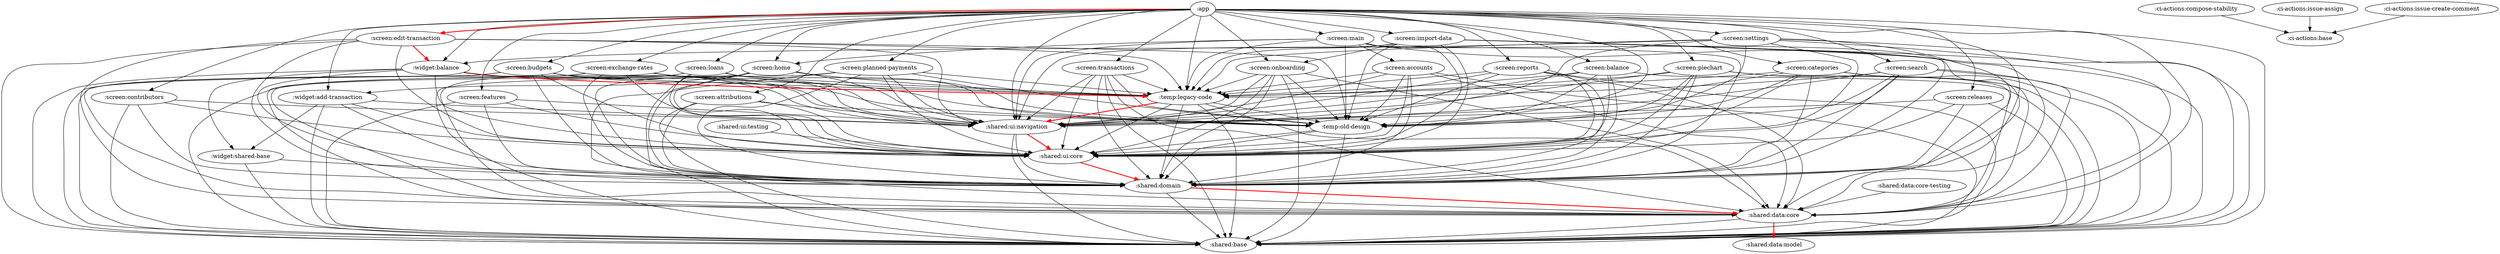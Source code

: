 digraph G {
":app" -> ":screen:attributions"
":app" -> ":screen:balance"
":app" -> ":screen:budgets"
":app" -> ":screen:categories"
":app" -> ":screen:contributors"
":app" -> ":screen:edit-transaction" [color=red style=bold]
":app" -> ":screen:exchange-rates"
":app" -> ":screen:features"
":app" -> ":screen:home"
":app" -> ":screen:import-data"
":app" -> ":screen:loans"
":app" -> ":screen:main"
":app" -> ":screen:onboarding"
":app" -> ":screen:piechart"
":app" -> ":screen:planned-payments"
":app" -> ":screen:releases"
":app" -> ":screen:reports"
":app" -> ":screen:search"
":app" -> ":screen:settings"
":app" -> ":screen:transactions"
":app" -> ":shared:base"
":app" -> ":shared:data:core"
":app" -> ":shared:domain"
":app" -> ":shared:ui:navigation"
":app" -> ":temp:legacy-code"
":app" -> ":temp:old-design"
":app" -> ":widget:add-transaction"
":app" -> ":widget:balance"
":screen:attributions" -> ":shared:base"
":screen:attributions" -> ":shared:domain"
":screen:attributions" -> ":shared:ui:core"
":screen:attributions" -> ":shared:ui:navigation"
":screen:balance" -> ":shared:base"
":screen:balance" -> ":shared:domain"
":screen:balance" -> ":shared:ui:core"
":screen:balance" -> ":shared:ui:navigation"
":screen:balance" -> ":temp:legacy-code"
":screen:balance" -> ":temp:old-design"
":screen:budgets" -> ":shared:base"
":screen:budgets" -> ":shared:data:core"
":screen:budgets" -> ":shared:domain"
":screen:budgets" -> ":shared:ui:core"
":screen:budgets" -> ":shared:ui:navigation"
":screen:budgets" -> ":temp:legacy-code"
":screen:budgets" -> ":temp:old-design"
":screen:categories" -> ":shared:base"
":screen:categories" -> ":shared:data:core"
":screen:categories" -> ":shared:domain"
":screen:categories" -> ":shared:ui:core"
":screen:categories" -> ":shared:ui:navigation"
":screen:categories" -> ":temp:legacy-code"
":screen:categories" -> ":temp:old-design"
":screen:contributors" -> ":shared:base"
":screen:contributors" -> ":shared:domain"
":screen:contributors" -> ":shared:ui:core"
":screen:contributors" -> ":shared:ui:navigation"
":screen:edit-transaction" -> ":shared:base"
":screen:edit-transaction" -> ":shared:data:core"
":screen:edit-transaction" -> ":shared:domain"
":screen:edit-transaction" -> ":shared:ui:core"
":screen:edit-transaction" -> ":shared:ui:navigation"
":screen:edit-transaction" -> ":temp:legacy-code"
":screen:edit-transaction" -> ":temp:old-design"
":screen:edit-transaction" -> ":widget:balance" [color=red style=bold]
":screen:exchange-rates" -> ":shared:base"
":screen:exchange-rates" -> ":shared:data:core"
":screen:exchange-rates" -> ":shared:domain"
":screen:exchange-rates" -> ":shared:ui:core"
":screen:exchange-rates" -> ":shared:ui:navigation"
":screen:exchange-rates" -> ":temp:legacy-code"
":screen:exchange-rates" -> ":temp:old-design"
":screen:features" -> ":shared:base"
":screen:features" -> ":shared:domain"
":screen:features" -> ":shared:ui:core"
":screen:features" -> ":shared:ui:navigation"
":screen:home" -> ":shared:base"
":screen:home" -> ":shared:data:core"
":screen:home" -> ":shared:domain"
":screen:home" -> ":shared:ui:core"
":screen:home" -> ":shared:ui:navigation"
":screen:home" -> ":temp:legacy-code"
":screen:home" -> ":temp:old-design"
":screen:home" -> ":widget:add-transaction"
":screen:import-data" -> ":screen:onboarding"
":screen:import-data" -> ":shared:base"
":screen:import-data" -> ":shared:data:core"
":screen:import-data" -> ":shared:domain"
":screen:import-data" -> ":shared:ui:core"
":screen:import-data" -> ":shared:ui:navigation"
":screen:import-data" -> ":temp:legacy-code"
":screen:import-data" -> ":temp:old-design"
":screen:loans" -> ":shared:base"
":screen:loans" -> ":shared:data:core"
":screen:loans" -> ":shared:domain"
":screen:loans" -> ":shared:ui:core"
":screen:loans" -> ":shared:ui:navigation"
":screen:loans" -> ":temp:legacy-code"
":screen:loans" -> ":temp:old-design"
":screen:main" -> ":screen:accounts"
":screen:main" -> ":screen:home"
":screen:main" -> ":shared:base"
":screen:main" -> ":shared:data:core"
":screen:main" -> ":shared:domain"
":screen:main" -> ":shared:ui:core"
":screen:main" -> ":shared:ui:navigation"
":screen:main" -> ":temp:legacy-code"
":screen:main" -> ":temp:old-design"
":screen:onboarding" -> ":shared:base"
":screen:onboarding" -> ":shared:data:core"
":screen:onboarding" -> ":shared:domain"
":screen:onboarding" -> ":shared:ui:core"
":screen:onboarding" -> ":shared:ui:navigation"
":screen:onboarding" -> ":temp:legacy-code"
":screen:onboarding" -> ":temp:old-design"
":screen:piechart" -> ":shared:base"
":screen:piechart" -> ":shared:data:core"
":screen:piechart" -> ":shared:domain"
":screen:piechart" -> ":shared:ui:core"
":screen:piechart" -> ":shared:ui:navigation"
":screen:piechart" -> ":temp:legacy-code"
":screen:piechart" -> ":temp:old-design"
":screen:planned-payments" -> ":shared:base"
":screen:planned-payments" -> ":shared:data:core"
":screen:planned-payments" -> ":shared:domain"
":screen:planned-payments" -> ":shared:ui:core"
":screen:planned-payments" -> ":shared:ui:navigation"
":screen:planned-payments" -> ":temp:legacy-code"
":screen:planned-payments" -> ":temp:old-design"
":screen:releases" -> ":shared:base"
":screen:releases" -> ":shared:domain"
":screen:releases" -> ":shared:ui:core"
":screen:releases" -> ":shared:ui:navigation"
":screen:reports" -> ":shared:base"
":screen:reports" -> ":shared:data:core"
":screen:reports" -> ":shared:domain"
":screen:reports" -> ":shared:ui:core"
":screen:reports" -> ":shared:ui:navigation"
":screen:reports" -> ":temp:legacy-code"
":screen:reports" -> ":temp:old-design"
":screen:search" -> ":shared:base"
":screen:search" -> ":shared:data:core"
":screen:search" -> ":shared:domain"
":screen:search" -> ":shared:ui:core"
":screen:search" -> ":shared:ui:navigation"
":screen:search" -> ":temp:legacy-code"
":screen:search" -> ":temp:old-design"
":screen:settings" -> ":shared:base"
":screen:settings" -> ":shared:data:core"
":screen:settings" -> ":shared:domain"
":screen:settings" -> ":shared:ui:core"
":screen:settings" -> ":shared:ui:navigation"
":screen:settings" -> ":temp:legacy-code"
":screen:settings" -> ":temp:old-design"
":screen:settings" -> ":widget:balance"
":screen:transactions" -> ":shared:base"
":screen:transactions" -> ":shared:data:core"
":screen:transactions" -> ":shared:domain"
":screen:transactions" -> ":shared:ui:core"
":screen:transactions" -> ":shared:ui:navigation"
":screen:transactions" -> ":temp:legacy-code"
":screen:transactions" -> ":temp:old-design"
":shared:data:core" -> ":shared:data:model" [color=red style=bold]
":shared:data:core" -> ":shared:base"
":shared:domain" -> ":shared:base"
":shared:domain" -> ":shared:data:core" [color=red style=bold]
":shared:ui:navigation" -> ":shared:base"
":shared:ui:navigation" -> ":shared:domain"
":shared:ui:navigation" -> ":shared:ui:core" [color=red style=bold]
":temp:legacy-code" -> ":shared:base"
":temp:legacy-code" -> ":shared:data:core"
":temp:legacy-code" -> ":shared:domain"
":temp:legacy-code" -> ":shared:ui:core"
":temp:legacy-code" -> ":shared:ui:navigation" [color=red style=bold]
":temp:legacy-code" -> ":temp:old-design"
":temp:old-design" -> ":shared:base"
":temp:old-design" -> ":shared:ui:core"
":temp:old-design" -> ":shared:domain"
":widget:add-transaction" -> ":shared:base"
":widget:add-transaction" -> ":shared:domain"
":widget:add-transaction" -> ":shared:ui:core"
":widget:add-transaction" -> ":shared:ui:navigation"
":widget:add-transaction" -> ":widget:shared-base"
":widget:balance" -> ":shared:base"
":widget:balance" -> ":shared:domain"
":widget:balance" -> ":shared:ui:core"
":widget:balance" -> ":shared:ui:navigation"
":widget:balance" -> ":temp:old-design"
":widget:balance" -> ":widget:shared-base"
":widget:balance" -> ":temp:legacy-code" [color=red style=bold]
":shared:ui:core" -> ":shared:domain" [color=red style=bold]
":screen:accounts" -> ":shared:base"
":screen:accounts" -> ":shared:data:core"
":screen:accounts" -> ":shared:domain"
":screen:accounts" -> ":shared:ui:core"
":screen:accounts" -> ":shared:ui:navigation"
":screen:accounts" -> ":temp:legacy-code"
":screen:accounts" -> ":temp:old-design"
":widget:shared-base" -> ":shared:base"
":widget:shared-base" -> ":shared:domain"
":ci-actions:compose-stability" -> ":ci-actions:base"
":ci-actions:issue-assign" -> ":ci-actions:base"
":ci-actions:issue-create-comment" -> ":ci-actions:base"
":shared:data:core-testing" -> ":shared:data:core"
":shared:ui:testing" -> ":shared:ui:core"
}